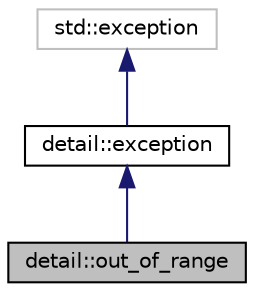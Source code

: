 digraph "detail::out_of_range"
{
 // LATEX_PDF_SIZE
  edge [fontname="Helvetica",fontsize="10",labelfontname="Helvetica",labelfontsize="10"];
  node [fontname="Helvetica",fontsize="10",shape=record];
  Node1 [label="detail::out_of_range",height=0.2,width=0.4,color="black", fillcolor="grey75", style="filled", fontcolor="black",tooltip="exception indicating access out of the defined range"];
  Node2 -> Node1 [dir="back",color="midnightblue",fontsize="10",style="solid",fontname="Helvetica"];
  Node2 [label="detail::exception",height=0.2,width=0.4,color="black", fillcolor="white", style="filled",URL="$classdetail_1_1exception.html",tooltip="general exception of the basic_json class"];
  Node3 -> Node2 [dir="back",color="midnightblue",fontsize="10",style="solid",fontname="Helvetica"];
  Node3 [label="std::exception",height=0.2,width=0.4,color="grey75", fillcolor="white", style="filled",tooltip=" "];
}
